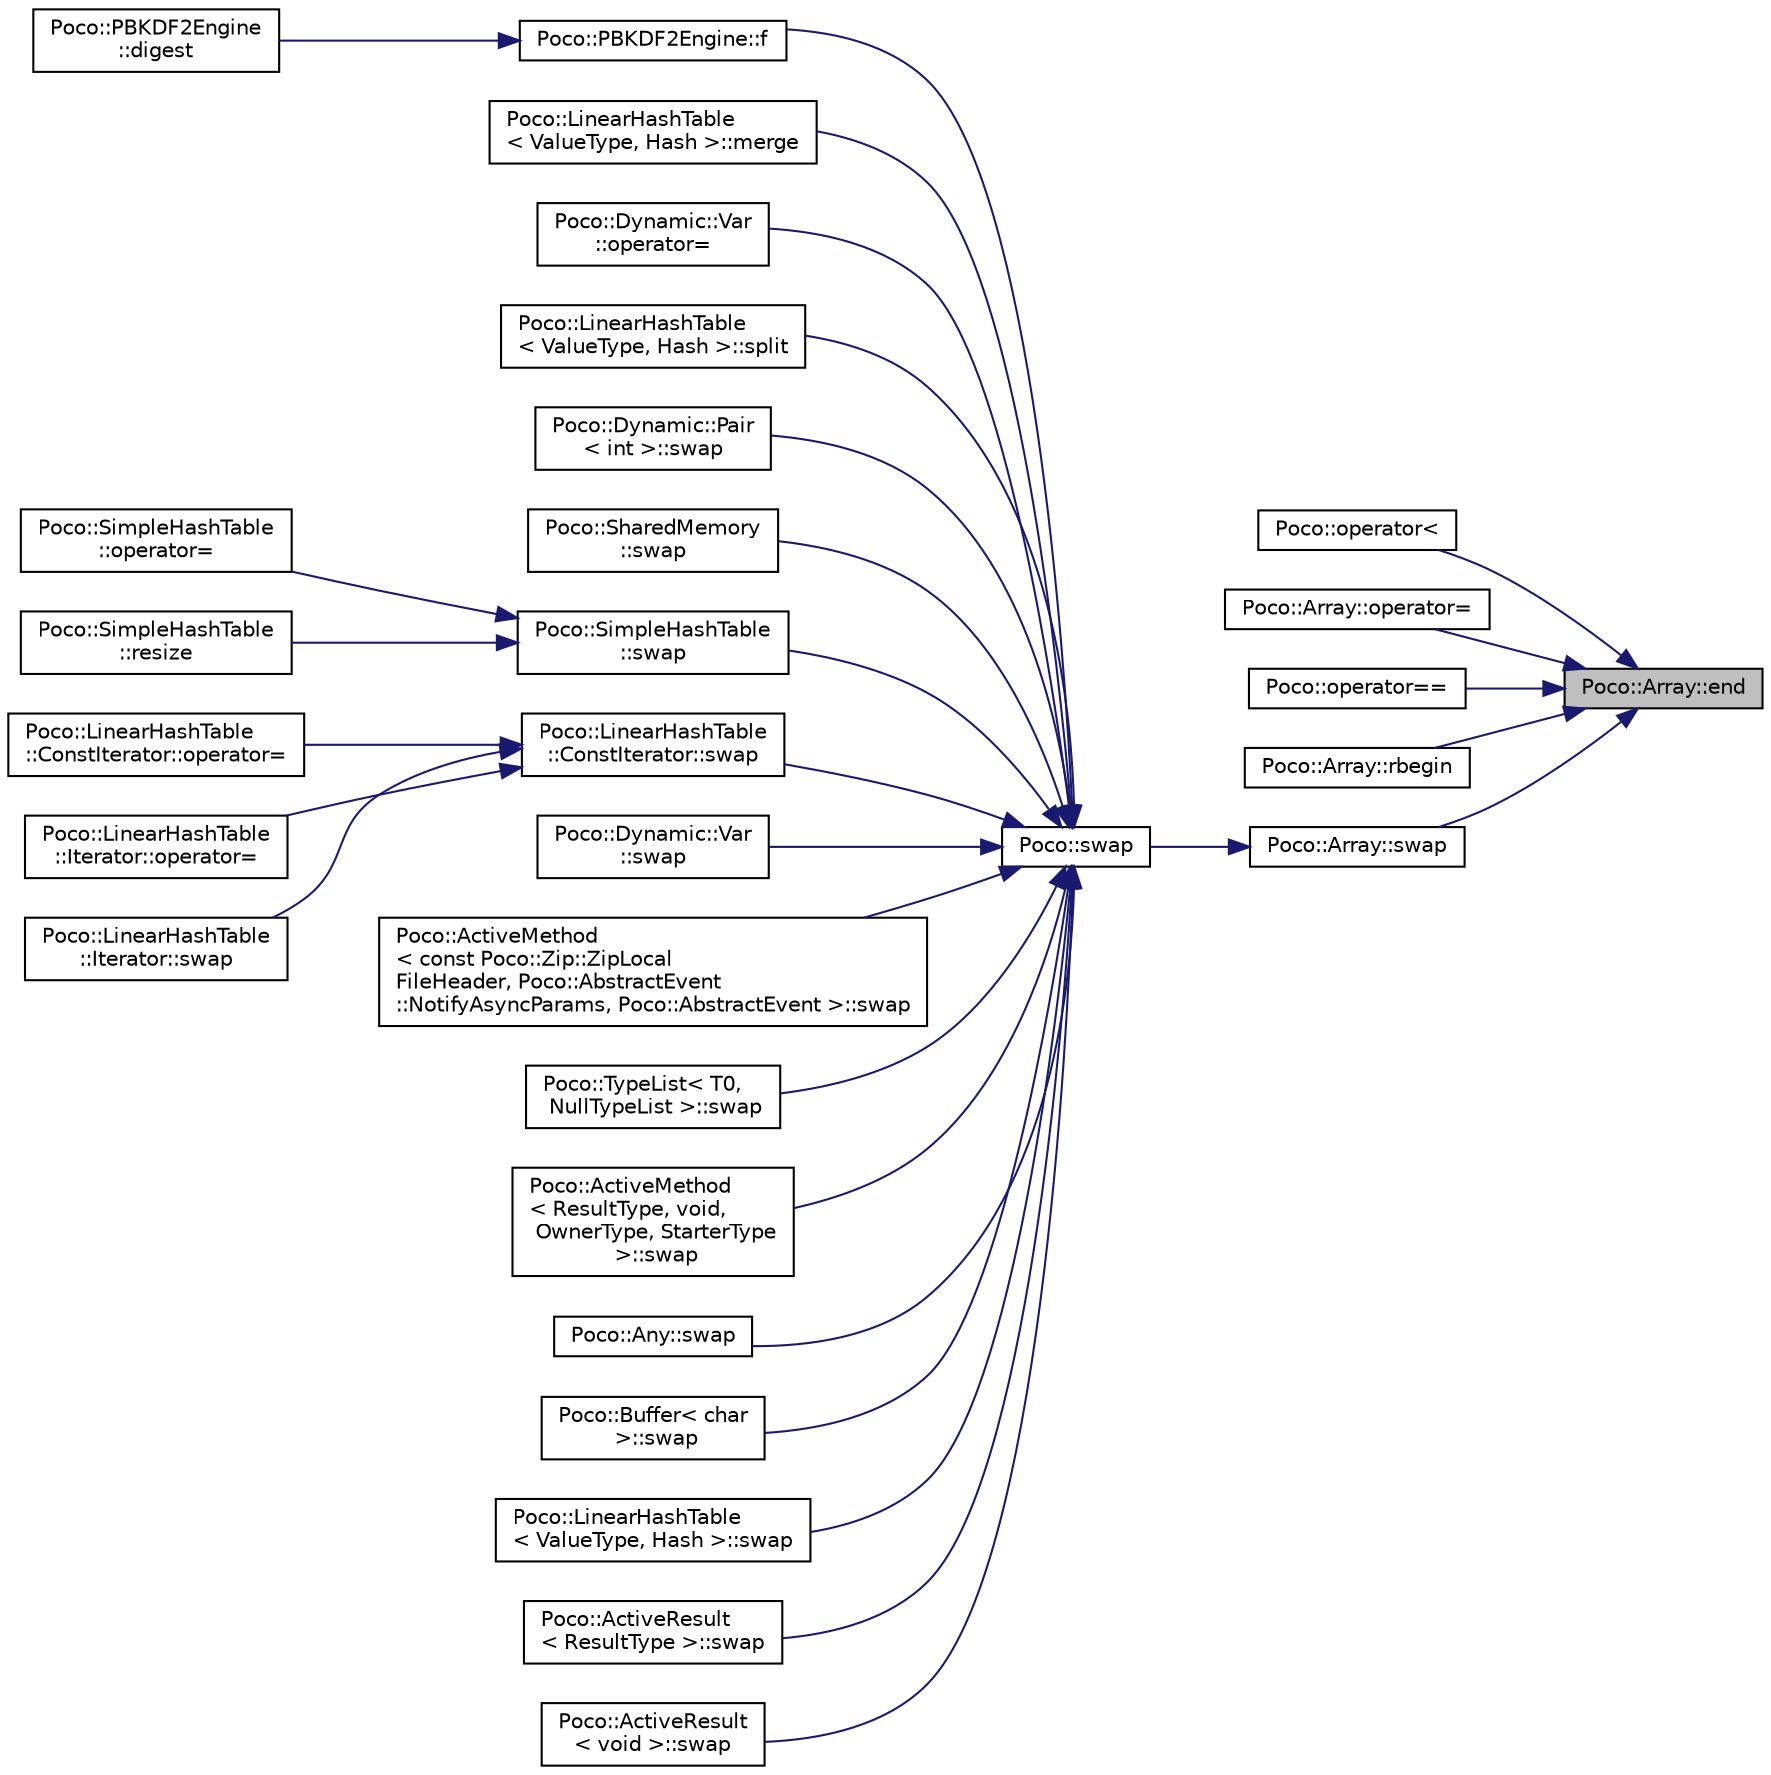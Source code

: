 digraph "Poco::Array::end"
{
 // LATEX_PDF_SIZE
  edge [fontname="Helvetica",fontsize="10",labelfontname="Helvetica",labelfontsize="10"];
  node [fontname="Helvetica",fontsize="10",shape=record];
  rankdir="RL";
  Node1 [label="Poco::Array::end",height=0.2,width=0.4,color="black", fillcolor="grey75", style="filled", fontcolor="black",tooltip=" "];
  Node1 -> Node2 [dir="back",color="midnightblue",fontsize="10",style="solid"];
  Node2 [label="Poco::operator\<",height=0.2,width=0.4,color="black", fillcolor="white", style="filled",URL="$namespacePoco.html#a42eee9ec925b49aa4f53a7e45de0c00e",tooltip=" "];
  Node1 -> Node3 [dir="back",color="midnightblue",fontsize="10",style="solid"];
  Node3 [label="Poco::Array::operator=",height=0.2,width=0.4,color="black", fillcolor="white", style="filled",URL="$classPoco_1_1Array.html#a1c988aeea8f4569e640536e14b99e198",tooltip="Assignment with type conversion."];
  Node1 -> Node4 [dir="back",color="midnightblue",fontsize="10",style="solid"];
  Node4 [label="Poco::operator==",height=0.2,width=0.4,color="black", fillcolor="white", style="filled",URL="$namespacePoco.html#aa7def41ada750a08971525756958c1be",tooltip=" "];
  Node1 -> Node5 [dir="back",color="midnightblue",fontsize="10",style="solid"];
  Node5 [label="Poco::Array::rbegin",height=0.2,width=0.4,color="black", fillcolor="white", style="filled",URL="$classPoco_1_1Array.html#a3373a3bf287b600e2b80c60d6d3b30a8",tooltip=" "];
  Node1 -> Node6 [dir="back",color="midnightblue",fontsize="10",style="solid"];
  Node6 [label="Poco::Array::swap",height=0.2,width=0.4,color="black", fillcolor="white", style="filled",URL="$classPoco_1_1Array.html#a07a5be6b4989bde36ae8b948de15e498",tooltip=" "];
  Node6 -> Node7 [dir="back",color="midnightblue",fontsize="10",style="solid"];
  Node7 [label="Poco::swap",height=0.2,width=0.4,color="black", fillcolor="white", style="filled",URL="$namespacePoco.html#a0b0e4f92ac76ddffb4219026e3172ee4",tooltip="global swap()"];
  Node7 -> Node8 [dir="back",color="midnightblue",fontsize="10",style="solid"];
  Node8 [label="Poco::PBKDF2Engine::f",height=0.2,width=0.4,color="black", fillcolor="white", style="filled",URL="$classPoco_1_1PBKDF2Engine.html#ae6564866d7309820f2e670cd6332e06a",tooltip=" "];
  Node8 -> Node9 [dir="back",color="midnightblue",fontsize="10",style="solid"];
  Node9 [label="Poco::PBKDF2Engine\l::digest",height=0.2,width=0.4,color="black", fillcolor="white", style="filled",URL="$classPoco_1_1PBKDF2Engine.html#afd9bc62834136625f41c7ff262430f0c",tooltip=" "];
  Node7 -> Node10 [dir="back",color="midnightblue",fontsize="10",style="solid"];
  Node10 [label="Poco::LinearHashTable\l\< ValueType, Hash \>::merge",height=0.2,width=0.4,color="black", fillcolor="white", style="filled",URL="$classPoco_1_1LinearHashTable.html#a843824ff2b29dda945f2f7601d2b491b",tooltip=" "];
  Node7 -> Node11 [dir="back",color="midnightblue",fontsize="10",style="solid"];
  Node11 [label="Poco::Dynamic::Var\l::operator=",height=0.2,width=0.4,color="black", fillcolor="white", style="filled",URL="$classPoco_1_1Dynamic_1_1Var.html#a653bd2154a27cbd6042169ebbc0ac0af",tooltip="Assignment operator for assigning POD to Var."];
  Node7 -> Node12 [dir="back",color="midnightblue",fontsize="10",style="solid"];
  Node12 [label="Poco::LinearHashTable\l\< ValueType, Hash \>::split",height=0.2,width=0.4,color="black", fillcolor="white", style="filled",URL="$classPoco_1_1LinearHashTable.html#a7289eea3e13d5d0e32137248486c9d8c",tooltip=" "];
  Node7 -> Node13 [dir="back",color="midnightblue",fontsize="10",style="solid"];
  Node13 [label="Poco::Dynamic::Pair\l\< int \>::swap",height=0.2,width=0.4,color="black", fillcolor="white", style="filled",URL="$classPoco_1_1Dynamic_1_1Pair.html#a49bb452acc03053f287d9493ffadceec",tooltip="Swaps the content of the two Pairs."];
  Node7 -> Node14 [dir="back",color="midnightblue",fontsize="10",style="solid"];
  Node14 [label="Poco::SharedMemory\l::swap",height=0.2,width=0.4,color="black", fillcolor="white", style="filled",URL="$classPoco_1_1SharedMemory.html#ad82086a99f7e2ddc8e9c79239c2e974a",tooltip="Assigns another SharedMemory object."];
  Node7 -> Node15 [dir="back",color="midnightblue",fontsize="10",style="solid"];
  Node15 [label="Poco::SimpleHashTable\l::swap",height=0.2,width=0.4,color="black", fillcolor="white", style="filled",URL="$classPoco_1_1SimpleHashTable.html#a4eb45195038a0aacc206104705d8325f",tooltip=" "];
  Node15 -> Node16 [dir="back",color="midnightblue",fontsize="10",style="solid"];
  Node16 [label="Poco::SimpleHashTable\l::operator=",height=0.2,width=0.4,color="black", fillcolor="white", style="filled",URL="$classPoco_1_1SimpleHashTable.html#ac9ad91be5ef2768e766346a168846ac4",tooltip=" "];
  Node15 -> Node17 [dir="back",color="midnightblue",fontsize="10",style="solid"];
  Node17 [label="Poco::SimpleHashTable\l::resize",height=0.2,width=0.4,color="black", fillcolor="white", style="filled",URL="$classPoco_1_1SimpleHashTable.html#a770d3348975c63d5541fc46a2ca52119",tooltip="Resizes the hashtable, rehashes all existing entries. Expensive!"];
  Node7 -> Node18 [dir="back",color="midnightblue",fontsize="10",style="solid"];
  Node18 [label="Poco::LinearHashTable\l::ConstIterator::swap",height=0.2,width=0.4,color="black", fillcolor="white", style="filled",URL="$classPoco_1_1LinearHashTable_1_1ConstIterator.html#a47df00838f9e4debd1ad9e083dfaa672",tooltip=" "];
  Node18 -> Node19 [dir="back",color="midnightblue",fontsize="10",style="solid"];
  Node19 [label="Poco::LinearHashTable\l::ConstIterator::operator=",height=0.2,width=0.4,color="black", fillcolor="white", style="filled",URL="$classPoco_1_1LinearHashTable_1_1ConstIterator.html#ac36c2c26f9c3c4594c6d2a48a0ad2f9e",tooltip=" "];
  Node18 -> Node20 [dir="back",color="midnightblue",fontsize="10",style="solid"];
  Node20 [label="Poco::LinearHashTable\l::Iterator::operator=",height=0.2,width=0.4,color="black", fillcolor="white", style="filled",URL="$classPoco_1_1LinearHashTable_1_1Iterator.html#a6eec546763f6883f73ebc87f68ba0e52",tooltip=" "];
  Node18 -> Node21 [dir="back",color="midnightblue",fontsize="10",style="solid"];
  Node21 [label="Poco::LinearHashTable\l::Iterator::swap",height=0.2,width=0.4,color="black", fillcolor="white", style="filled",URL="$classPoco_1_1LinearHashTable_1_1Iterator.html#a5c962572b6a261498d84291fe7f44cdf",tooltip=" "];
  Node7 -> Node22 [dir="back",color="midnightblue",fontsize="10",style="solid"];
  Node22 [label="Poco::Dynamic::Var\l::swap",height=0.2,width=0.4,color="black", fillcolor="white", style="filled",URL="$classPoco_1_1Dynamic_1_1Var.html#a3a3131650522927e2b7b576372a80ca7",tooltip="Destroys the Var."];
  Node7 -> Node23 [dir="back",color="midnightblue",fontsize="10",style="solid"];
  Node23 [label="Poco::ActiveMethod\l\< const Poco::Zip::ZipLocal\lFileHeader, Poco::AbstractEvent\l::NotifyAsyncParams, Poco::AbstractEvent \>::swap",height=0.2,width=0.4,color="black", fillcolor="white", style="filled",URL="$classPoco_1_1ActiveMethod.html#a176790351176928ce00f5156bbb91c82",tooltip=" "];
  Node7 -> Node24 [dir="back",color="midnightblue",fontsize="10",style="solid"];
  Node24 [label="Poco::TypeList\< T0,\l NullTypeList \>::swap",height=0.2,width=0.4,color="black", fillcolor="white", style="filled",URL="$structPoco_1_1TypeList.html#a890b7043c74ec4687def7ac4cece85ad",tooltip=" "];
  Node7 -> Node25 [dir="back",color="midnightblue",fontsize="10",style="solid"];
  Node25 [label="Poco::ActiveMethod\l\< ResultType, void,\l OwnerType, StarterType\l \>::swap",height=0.2,width=0.4,color="black", fillcolor="white", style="filled",URL="$classPoco_1_1ActiveMethod_3_01ResultType_00_01void_00_01OwnerType_00_01StarterType_01_4.html#a635f468f9a8543558543533b317f7efe",tooltip=" "];
  Node7 -> Node26 [dir="back",color="midnightblue",fontsize="10",style="solid"];
  Node26 [label="Poco::Any::swap",height=0.2,width=0.4,color="black", fillcolor="white", style="filled",URL="$classPoco_1_1Any.html#a4cf7ac92d4a20354233c452ad26c8a76",tooltip=" "];
  Node7 -> Node27 [dir="back",color="midnightblue",fontsize="10",style="solid"];
  Node27 [label="Poco::Buffer\< char\l \>::swap",height=0.2,width=0.4,color="black", fillcolor="white", style="filled",URL="$classPoco_1_1Buffer.html#af4a60fd4c56e373c8e9c44bfa494dc91",tooltip="Swaps the buffer with another one."];
  Node7 -> Node28 [dir="back",color="midnightblue",fontsize="10",style="solid"];
  Node28 [label="Poco::LinearHashTable\l\< ValueType, Hash \>::swap",height=0.2,width=0.4,color="black", fillcolor="white", style="filled",URL="$classPoco_1_1LinearHashTable.html#a8edf2b3a0b0afa5b2f8a239a0ef0b9f6",tooltip="Swaps the LinearHashTable with another one."];
  Node7 -> Node29 [dir="back",color="midnightblue",fontsize="10",style="solid"];
  Node29 [label="Poco::ActiveResult\l\< ResultType \>::swap",height=0.2,width=0.4,color="black", fillcolor="white", style="filled",URL="$classPoco_1_1ActiveResult.html#a39f4bc8b46f9fab9758005f3f729a745",tooltip=" "];
  Node7 -> Node30 [dir="back",color="midnightblue",fontsize="10",style="solid"];
  Node30 [label="Poco::ActiveResult\l\< void \>::swap",height=0.2,width=0.4,color="black", fillcolor="white", style="filled",URL="$classPoco_1_1ActiveResult_3_01void_01_4.html#a08f6c3fe6c8712084cc46b922c709675",tooltip=" "];
}
